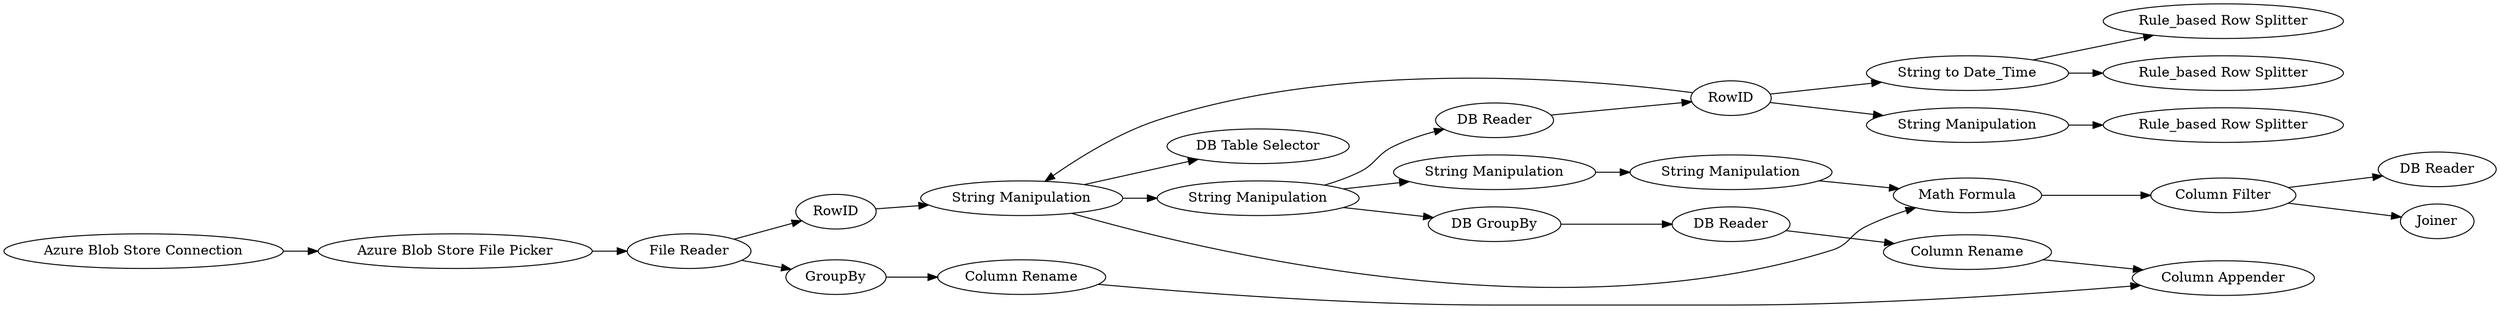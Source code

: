digraph {
	7 -> 8
	2 -> 1
	8 -> 9
	7 -> 11
	15 -> 21
	1 -> 6
	29 -> 7
	25 -> 29
	6 -> 19
	12 -> 13
	28 -> 7
	30 -> 31
	32 -> 34
	29 -> 30
	8 -> 25
	21 -> 20
	29 -> 32
	11 -> 12
	10 -> 11
	12 -> 27
	6 -> 28
	22 -> 20
	19 -> 22
	18 -> 15
	32 -> 33
	7 -> 75
	9 -> 10
	8 -> 18
	27 [label=Joiner]
	7 [label="String Manipulation"]
	9 [label="String Manipulation"]
	18 [label="DB GroupBy"]
	21 [label="Column Rename"]
	8 [label="String Manipulation"]
	32 [label="String to Date_Time"]
	19 [label=GroupBy]
	31 [label="Rule_based Row Splitter"]
	6 [label="File Reader"]
	15 [label="DB Reader"]
	25 [label="DB Reader"]
	12 [label="Column Filter"]
	10 [label="String Manipulation"]
	75 [label="DB Table Selector"]
	1 [label="Azure Blob Store File Picker"]
	22 [label="Column Rename"]
	28 [label=RowID]
	11 [label="Math Formula"]
	13 [label="DB Reader"]
	20 [label="Column Appender"]
	34 [label="Rule_based Row Splitter"]
	29 [label=RowID]
	33 [label="Rule_based Row Splitter"]
	30 [label="String Manipulation"]
	2 [label="Azure Blob Store Connection"]
	rankdir=LR
}
